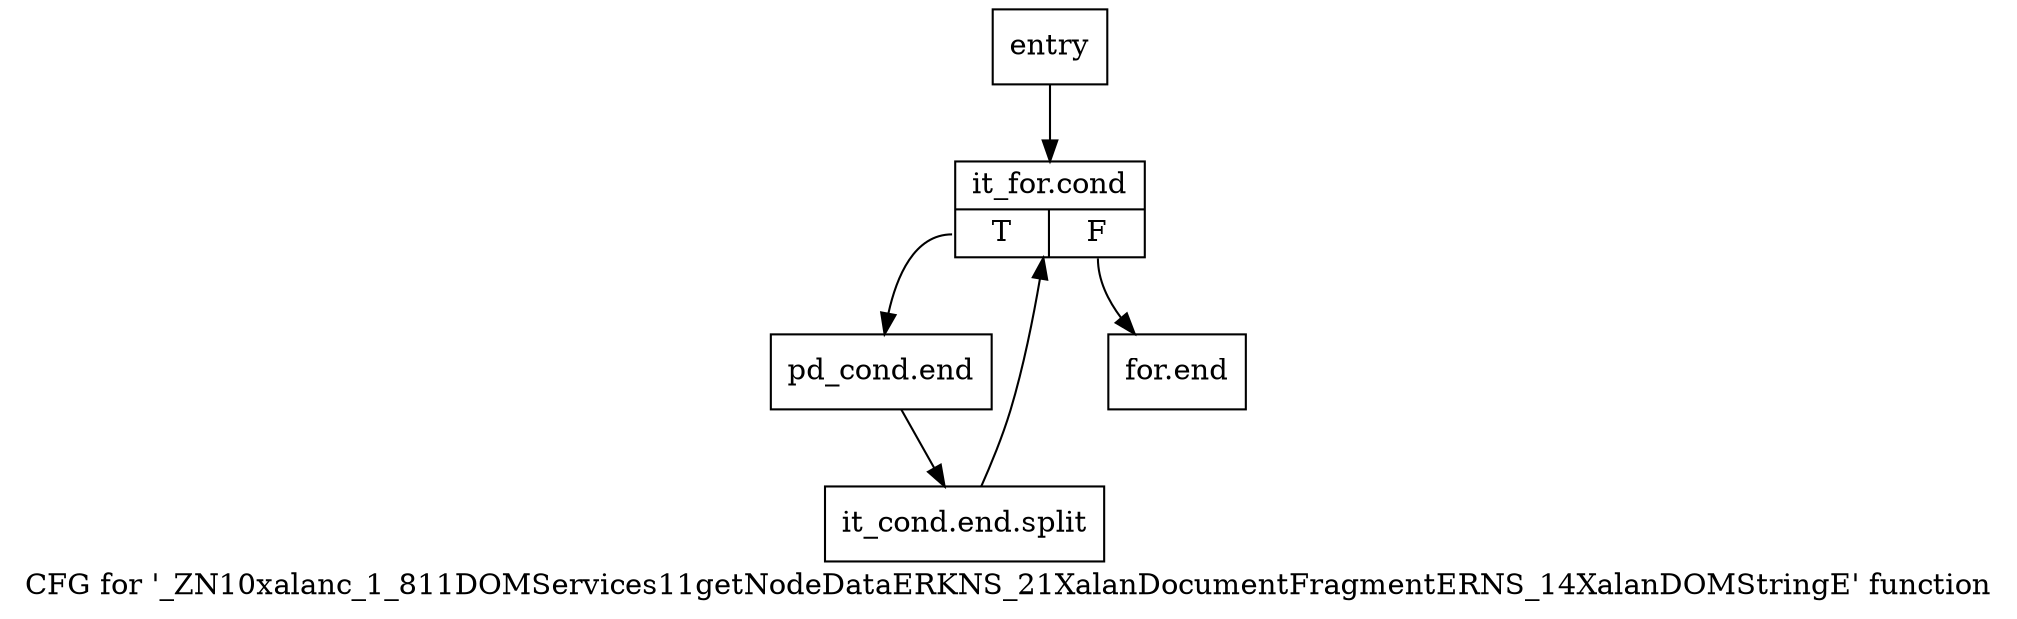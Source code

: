 digraph "CFG for '_ZN10xalanc_1_811DOMServices11getNodeDataERKNS_21XalanDocumentFragmentERNS_14XalanDOMStringE' function" {
	label="CFG for '_ZN10xalanc_1_811DOMServices11getNodeDataERKNS_21XalanDocumentFragmentERNS_14XalanDOMStringE' function";

	Node0x59d0fe0 [shape=record,label="{entry}"];
	Node0x59d0fe0 -> Node0x59d1030;
	Node0x59d1030 [shape=record,label="{it_for.cond|{<s0>T|<s1>F}}"];
	Node0x59d1030:s0 -> Node0x59d1080;
	Node0x59d1030:s1 -> Node0x59d10d0;
	Node0x59d1080 [shape=record,label="{pd_cond.end}"];
	Node0x59d1080 -> Node0xb632440;
	Node0xb632440 [shape=record,label="{it_cond.end.split}"];
	Node0xb632440 -> Node0x59d1030;
	Node0x59d10d0 [shape=record,label="{for.end}"];
}
